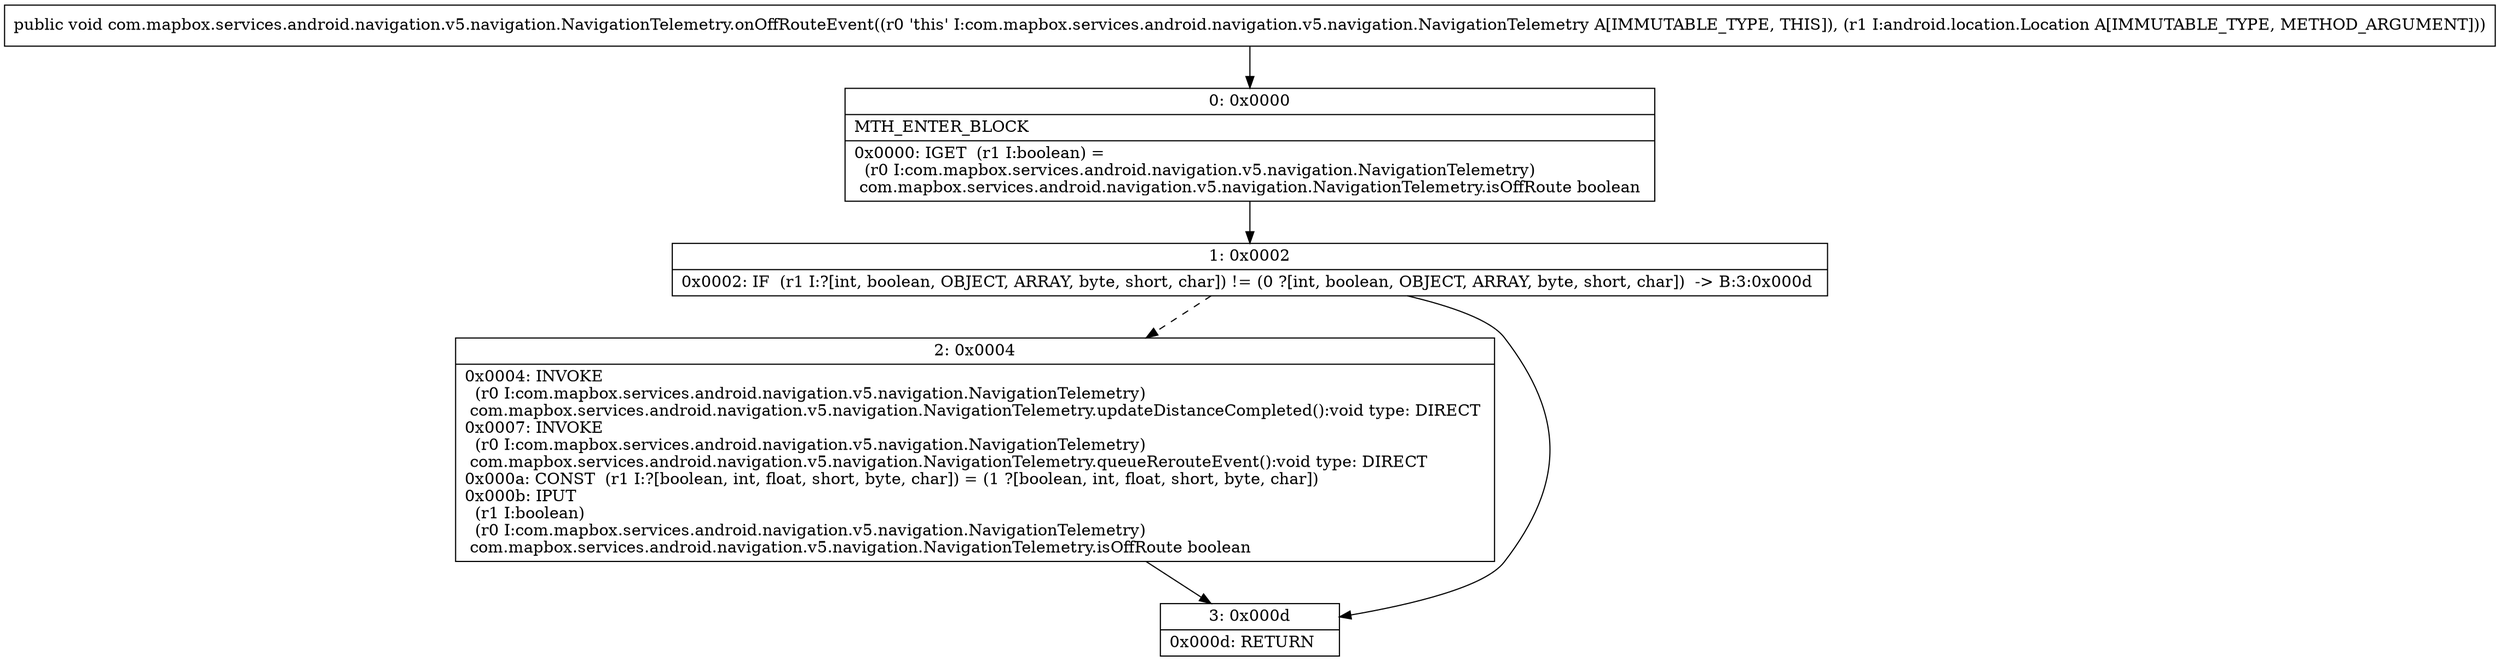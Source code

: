 digraph "CFG forcom.mapbox.services.android.navigation.v5.navigation.NavigationTelemetry.onOffRouteEvent(Landroid\/location\/Location;)V" {
Node_0 [shape=record,label="{0\:\ 0x0000|MTH_ENTER_BLOCK\l|0x0000: IGET  (r1 I:boolean) = \l  (r0 I:com.mapbox.services.android.navigation.v5.navigation.NavigationTelemetry)\l com.mapbox.services.android.navigation.v5.navigation.NavigationTelemetry.isOffRoute boolean \l}"];
Node_1 [shape=record,label="{1\:\ 0x0002|0x0002: IF  (r1 I:?[int, boolean, OBJECT, ARRAY, byte, short, char]) != (0 ?[int, boolean, OBJECT, ARRAY, byte, short, char])  \-\> B:3:0x000d \l}"];
Node_2 [shape=record,label="{2\:\ 0x0004|0x0004: INVOKE  \l  (r0 I:com.mapbox.services.android.navigation.v5.navigation.NavigationTelemetry)\l com.mapbox.services.android.navigation.v5.navigation.NavigationTelemetry.updateDistanceCompleted():void type: DIRECT \l0x0007: INVOKE  \l  (r0 I:com.mapbox.services.android.navigation.v5.navigation.NavigationTelemetry)\l com.mapbox.services.android.navigation.v5.navigation.NavigationTelemetry.queueRerouteEvent():void type: DIRECT \l0x000a: CONST  (r1 I:?[boolean, int, float, short, byte, char]) = (1 ?[boolean, int, float, short, byte, char]) \l0x000b: IPUT  \l  (r1 I:boolean)\l  (r0 I:com.mapbox.services.android.navigation.v5.navigation.NavigationTelemetry)\l com.mapbox.services.android.navigation.v5.navigation.NavigationTelemetry.isOffRoute boolean \l}"];
Node_3 [shape=record,label="{3\:\ 0x000d|0x000d: RETURN   \l}"];
MethodNode[shape=record,label="{public void com.mapbox.services.android.navigation.v5.navigation.NavigationTelemetry.onOffRouteEvent((r0 'this' I:com.mapbox.services.android.navigation.v5.navigation.NavigationTelemetry A[IMMUTABLE_TYPE, THIS]), (r1 I:android.location.Location A[IMMUTABLE_TYPE, METHOD_ARGUMENT])) }"];
MethodNode -> Node_0;
Node_0 -> Node_1;
Node_1 -> Node_2[style=dashed];
Node_1 -> Node_3;
Node_2 -> Node_3;
}

